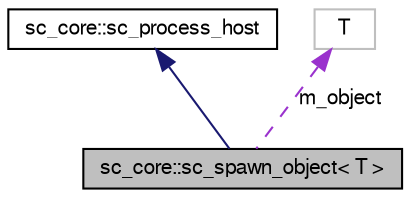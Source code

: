 digraph G
{
  edge [fontname="FreeSans",fontsize="10",labelfontname="FreeSans",labelfontsize="10"];
  node [fontname="FreeSans",fontsize="10",shape=record];
  Node1 [label="sc_core::sc_spawn_object\< T \>",height=0.2,width=0.4,color="black", fillcolor="grey75", style="filled" fontcolor="black"];
  Node2 -> Node1 [dir=back,color="midnightblue",fontsize="10",style="solid",fontname="FreeSans"];
  Node2 [label="sc_core::sc_process_host",height=0.2,width=0.4,color="black", fillcolor="white", style="filled",URL="$a00160.html"];
  Node3 -> Node1 [dir=back,color="darkorchid3",fontsize="10",style="dashed",label="m_object",fontname="FreeSans"];
  Node3 [label="T",height=0.2,width=0.4,color="grey75", fillcolor="white", style="filled"];
}
